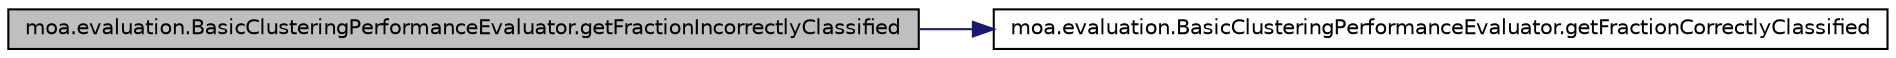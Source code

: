 digraph G
{
  edge [fontname="Helvetica",fontsize="10",labelfontname="Helvetica",labelfontsize="10"];
  node [fontname="Helvetica",fontsize="10",shape=record];
  rankdir=LR;
  Node1 [label="moa.evaluation.BasicClusteringPerformanceEvaluator.getFractionIncorrectlyClassified",height=0.2,width=0.4,color="black", fillcolor="grey75", style="filled" fontcolor="black"];
  Node1 -> Node2 [color="midnightblue",fontsize="10",style="solid",fontname="Helvetica"];
  Node2 [label="moa.evaluation.BasicClusteringPerformanceEvaluator.getFractionCorrectlyClassified",height=0.2,width=0.4,color="black", fillcolor="white", style="filled",URL="$classmoa_1_1evaluation_1_1BasicClusteringPerformanceEvaluator.html#ac9240615993afbd8690730c08c26f7f1"];
}

